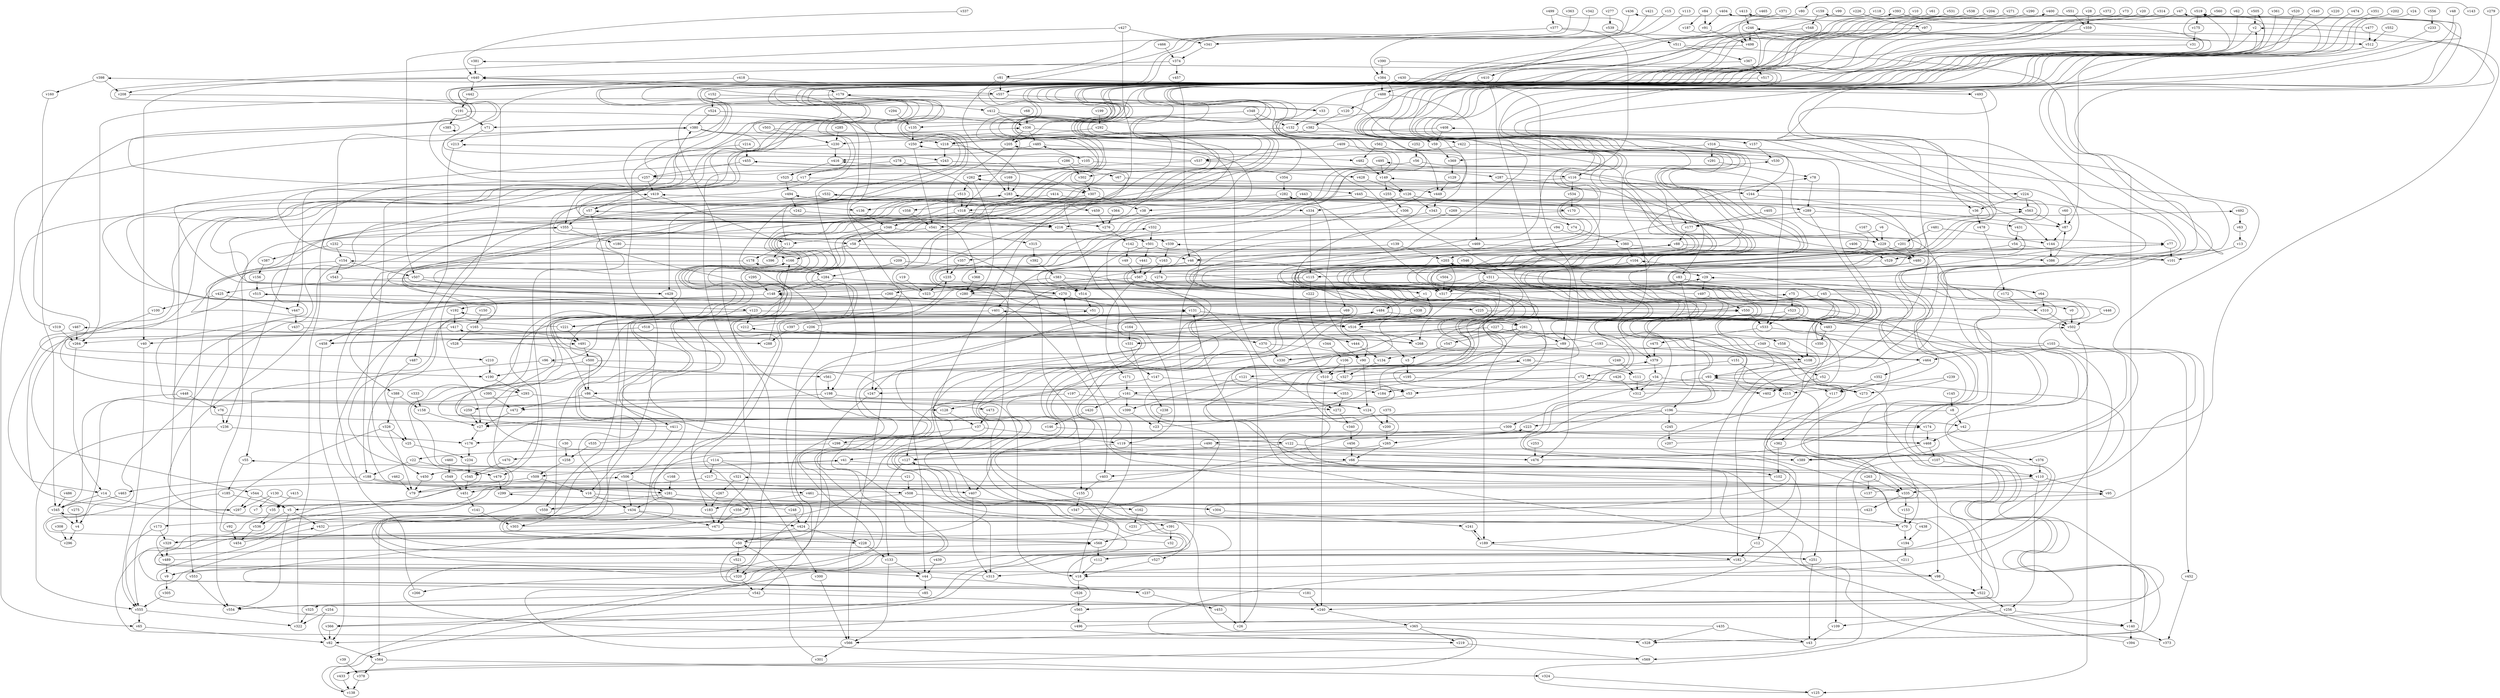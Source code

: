 // Benchmark game 853 - 570 vertices
// time_bound: 49
// targets: v437
digraph G {
    v0 [name="v0", player=0];
    v1 [name="v1", player=0];
    v2 [name="v2", player=0];
    v3 [name="v3", player=0];
    v4 [name="v4", player=0];
    v5 [name="v5", player=0];
    v6 [name="v6", player=0];
    v7 [name="v7", player=0];
    v8 [name="v8", player=1];
    v9 [name="v9", player=1];
    v10 [name="v10", player=0];
    v11 [name="v11", player=0];
    v12 [name="v12", player=1];
    v13 [name="v13", player=1];
    v14 [name="v14", player=0];
    v15 [name="v15", player=1];
    v16 [name="v16", player=0];
    v17 [name="v17", player=0];
    v18 [name="v18", player=0];
    v19 [name="v19", player=1];
    v20 [name="v20", player=1];
    v21 [name="v21", player=1];
    v22 [name="v22", player=0];
    v23 [name="v23", player=0];
    v24 [name="v24", player=0];
    v25 [name="v25", player=1];
    v26 [name="v26", player=1];
    v27 [name="v27", player=0];
    v28 [name="v28", player=0];
    v29 [name="v29", player=1];
    v30 [name="v30", player=1];
    v31 [name="v31", player=1];
    v32 [name="v32", player=1];
    v33 [name="v33", player=0];
    v34 [name="v34", player=0];
    v35 [name="v35", player=1];
    v36 [name="v36", player=1];
    v37 [name="v37", player=1];
    v38 [name="v38", player=0];
    v39 [name="v39", player=1];
    v40 [name="v40", player=1];
    v41 [name="v41", player=1];
    v42 [name="v42", player=1];
    v43 [name="v43", player=1];
    v44 [name="v44", player=1];
    v45 [name="v45", player=0];
    v46 [name="v46", player=1];
    v47 [name="v47", player=0];
    v48 [name="v48", player=1];
    v49 [name="v49", player=1];
    v50 [name="v50", player=1];
    v51 [name="v51", player=0];
    v52 [name="v52", player=1];
    v53 [name="v53", player=1];
    v54 [name="v54", player=0];
    v55 [name="v55", player=1];
    v56 [name="v56", player=0];
    v57 [name="v57", player=1];
    v58 [name="v58", player=0];
    v59 [name="v59", player=0];
    v60 [name="v60", player=0];
    v61 [name="v61", player=1];
    v62 [name="v62", player=0];
    v63 [name="v63", player=0];
    v64 [name="v64", player=1];
    v65 [name="v65", player=1];
    v66 [name="v66", player=1];
    v67 [name="v67", player=1];
    v68 [name="v68", player=0];
    v69 [name="v69", player=0];
    v70 [name="v70", player=1];
    v71 [name="v71", player=1];
    v72 [name="v72", player=0];
    v73 [name="v73", player=1];
    v74 [name="v74", player=0];
    v75 [name="v75", player=0];
    v76 [name="v76", player=1];
    v77 [name="v77", player=0];
    v78 [name="v78", player=0];
    v79 [name="v79", player=0];
    v80 [name="v80", player=0];
    v81 [name="v81", player=1];
    v82 [name="v82", player=0];
    v83 [name="v83", player=1];
    v84 [name="v84", player=1];
    v85 [name="v85", player=0];
    v86 [name="v86", player=0];
    v87 [name="v87", player=0];
    v88 [name="v88", player=0];
    v89 [name="v89", player=1];
    v90 [name="v90", player=1];
    v91 [name="v91", player=1];
    v92 [name="v92", player=0];
    v93 [name="v93", player=0];
    v94 [name="v94", player=0];
    v95 [name="v95", player=0];
    v96 [name="v96", player=1];
    v97 [name="v97", player=1];
    v98 [name="v98", player=0];
    v99 [name="v99", player=1];
    v100 [name="v100", player=1];
    v101 [name="v101", player=1];
    v102 [name="v102", player=0];
    v103 [name="v103", player=1];
    v104 [name="v104", player=0];
    v105 [name="v105", player=1];
    v106 [name="v106", player=0];
    v107 [name="v107", player=0];
    v108 [name="v108", player=0];
    v109 [name="v109", player=1];
    v110 [name="v110", player=0];
    v111 [name="v111", player=0];
    v112 [name="v112", player=1];
    v113 [name="v113", player=1];
    v114 [name="v114", player=0];
    v115 [name="v115", player=0];
    v116 [name="v116", player=0];
    v117 [name="v117", player=0];
    v118 [name="v118", player=1];
    v119 [name="v119", player=1];
    v120 [name="v120", player=0];
    v121 [name="v121", player=0];
    v122 [name="v122", player=1];
    v123 [name="v123", player=1];
    v124 [name="v124", player=0];
    v125 [name="v125", player=1];
    v126 [name="v126", player=0];
    v127 [name="v127", player=1];
    v128 [name="v128", player=1];
    v129 [name="v129", player=0];
    v130 [name="v130", player=0];
    v131 [name="v131", player=1];
    v132 [name="v132", player=0];
    v133 [name="v133", player=1];
    v134 [name="v134", player=0];
    v135 [name="v135", player=1];
    v136 [name="v136", player=0];
    v137 [name="v137", player=1];
    v138 [name="v138", player=0];
    v139 [name="v139", player=1];
    v140 [name="v140", player=0];
    v141 [name="v141", player=1];
    v142 [name="v142", player=0];
    v143 [name="v143", player=0];
    v144 [name="v144", player=0];
    v145 [name="v145", player=0];
    v146 [name="v146", player=0];
    v147 [name="v147", player=1];
    v148 [name="v148", player=0];
    v149 [name="v149", player=0];
    v150 [name="v150", player=0];
    v151 [name="v151", player=1];
    v152 [name="v152", player=1];
    v153 [name="v153", player=0];
    v154 [name="v154", player=0];
    v155 [name="v155", player=0];
    v156 [name="v156", player=1];
    v157 [name="v157", player=1];
    v158 [name="v158", player=0];
    v159 [name="v159", player=0];
    v160 [name="v160", player=1];
    v161 [name="v161", player=0];
    v162 [name="v162", player=1];
    v163 [name="v163", player=1];
    v164 [name="v164", player=1];
    v165 [name="v165", player=0];
    v166 [name="v166", player=1];
    v167 [name="v167", player=1];
    v168 [name="v168", player=0];
    v169 [name="v169", player=1];
    v170 [name="v170", player=0];
    v171 [name="v171", player=0];
    v172 [name="v172", player=0];
    v173 [name="v173", player=0];
    v174 [name="v174", player=0];
    v175 [name="v175", player=1];
    v176 [name="v176", player=0];
    v177 [name="v177", player=1];
    v178 [name="v178", player=1];
    v179 [name="v179", player=1];
    v180 [name="v180", player=1];
    v181 [name="v181", player=1];
    v182 [name="v182", player=0];
    v183 [name="v183", player=0];
    v184 [name="v184", player=1];
    v185 [name="v185", player=1];
    v186 [name="v186", player=0];
    v187 [name="v187", player=1];
    v188 [name="v188", player=1];
    v189 [name="v189", player=1];
    v190 [name="v190", player=0];
    v191 [name="v191", player=0];
    v192 [name="v192", player=0];
    v193 [name="v193", player=1];
    v194 [name="v194", player=0];
    v195 [name="v195", player=1];
    v196 [name="v196", player=1];
    v197 [name="v197", player=0];
    v198 [name="v198", player=0];
    v199 [name="v199", player=0];
    v200 [name="v200", player=0];
    v201 [name="v201", player=0];
    v202 [name="v202", player=1];
    v203 [name="v203", player=0];
    v204 [name="v204", player=1];
    v205 [name="v205", player=0];
    v206 [name="v206", player=1];
    v207 [name="v207", player=1];
    v208 [name="v208", player=0];
    v209 [name="v209", player=1];
    v210 [name="v210", player=1];
    v211 [name="v211", player=1];
    v212 [name="v212", player=1];
    v213 [name="v213", player=1];
    v214 [name="v214", player=0];
    v215 [name="v215", player=1];
    v216 [name="v216", player=0];
    v217 [name="v217", player=1];
    v218 [name="v218", player=0];
    v219 [name="v219", player=0];
    v220 [name="v220", player=0];
    v221 [name="v221", player=1];
    v222 [name="v222", player=0];
    v223 [name="v223", player=1];
    v224 [name="v224", player=0];
    v225 [name="v225", player=1];
    v226 [name="v226", player=0];
    v227 [name="v227", player=1];
    v228 [name="v228", player=0];
    v229 [name="v229", player=0];
    v230 [name="v230", player=0];
    v231 [name="v231", player=1];
    v232 [name="v232", player=0];
    v233 [name="v233", player=0];
    v234 [name="v234", player=0];
    v235 [name="v235", player=0];
    v236 [name="v236", player=1];
    v237 [name="v237", player=1];
    v238 [name="v238", player=0];
    v239 [name="v239", player=1];
    v240 [name="v240", player=1];
    v241 [name="v241", player=0];
    v242 [name="v242", player=1];
    v243 [name="v243", player=0];
    v244 [name="v244", player=0];
    v245 [name="v245", player=1];
    v246 [name="v246", player=0];
    v247 [name="v247", player=1];
    v248 [name="v248", player=1];
    v249 [name="v249", player=1];
    v250 [name="v250", player=1];
    v251 [name="v251", player=1];
    v252 [name="v252", player=1];
    v253 [name="v253", player=0];
    v254 [name="v254", player=0];
    v255 [name="v255", player=1];
    v256 [name="v256", player=1];
    v257 [name="v257", player=1];
    v258 [name="v258", player=0];
    v259 [name="v259", player=0];
    v260 [name="v260", player=1];
    v261 [name="v261", player=1];
    v262 [name="v262", player=1];
    v263 [name="v263", player=0];
    v264 [name="v264", player=0];
    v265 [name="v265", player=0];
    v266 [name="v266", player=0];
    v267 [name="v267", player=0];
    v268 [name="v268", player=0];
    v269 [name="v269", player=1];
    v270 [name="v270", player=1];
    v271 [name="v271", player=1];
    v272 [name="v272", player=0];
    v273 [name="v273", player=0];
    v274 [name="v274", player=0];
    v275 [name="v275", player=0];
    v276 [name="v276", player=0];
    v277 [name="v277", player=1];
    v278 [name="v278", player=1];
    v279 [name="v279", player=1];
    v280 [name="v280", player=0];
    v281 [name="v281", player=1];
    v282 [name="v282", player=0];
    v283 [name="v283", player=1];
    v284 [name="v284", player=0];
    v285 [name="v285", player=0];
    v286 [name="v286", player=1];
    v287 [name="v287", player=0];
    v288 [name="v288", player=1];
    v289 [name="v289", player=1];
    v290 [name="v290", player=0];
    v291 [name="v291", player=1];
    v292 [name="v292", player=0];
    v293 [name="v293", player=0];
    v294 [name="v294", player=0];
    v295 [name="v295", player=1];
    v296 [name="v296", player=1];
    v297 [name="v297", player=1];
    v298 [name="v298", player=1];
    v299 [name="v299", player=1];
    v300 [name="v300", player=0];
    v301 [name="v301", player=1];
    v302 [name="v302", player=0];
    v303 [name="v303", player=0];
    v304 [name="v304", player=1];
    v305 [name="v305", player=1];
    v306 [name="v306", player=0];
    v307 [name="v307", player=0];
    v308 [name="v308", player=0];
    v309 [name="v309", player=1];
    v310 [name="v310", player=0];
    v311 [name="v311", player=0];
    v312 [name="v312", player=1];
    v313 [name="v313", player=0];
    v314 [name="v314", player=1];
    v315 [name="v315", player=0];
    v316 [name="v316", player=0];
    v317 [name="v317", player=1];
    v318 [name="v318", player=0];
    v319 [name="v319", player=1];
    v320 [name="v320", player=1];
    v321 [name="v321", player=1];
    v322 [name="v322", player=0];
    v323 [name="v323", player=0];
    v324 [name="v324", player=1];
    v325 [name="v325", player=1];
    v326 [name="v326", player=1];
    v327 [name="v327", player=1];
    v328 [name="v328", player=1];
    v329 [name="v329", player=1];
    v330 [name="v330", player=0];
    v331 [name="v331", player=1];
    v332 [name="v332", player=0];
    v333 [name="v333", player=1];
    v334 [name="v334", player=1];
    v335 [name="v335", player=1];
    v336 [name="v336", player=1];
    v337 [name="v337", player=0];
    v338 [name="v338", player=1];
    v339 [name="v339", player=1];
    v340 [name="v340", player=0];
    v341 [name="v341", player=1];
    v342 [name="v342", player=1];
    v343 [name="v343", player=0];
    v344 [name="v344", player=0];
    v345 [name="v345", player=0];
    v346 [name="v346", player=1];
    v347 [name="v347", player=0];
    v348 [name="v348", player=0];
    v349 [name="v349", player=1];
    v350 [name="v350", player=1];
    v351 [name="v351", player=0];
    v352 [name="v352", player=1];
    v353 [name="v353", player=1];
    v354 [name="v354", player=0];
    v355 [name="v355", player=1];
    v356 [name="v356", player=0];
    v357 [name="v357", player=0];
    v358 [name="v358", player=1];
    v359 [name="v359", player=1];
    v360 [name="v360", player=0];
    v361 [name="v361", player=1];
    v362 [name="v362", player=1];
    v363 [name="v363", player=1];
    v364 [name="v364", player=1];
    v365 [name="v365", player=1];
    v366 [name="v366", player=1];
    v367 [name="v367", player=1];
    v368 [name="v368", player=0];
    v369 [name="v369", player=0];
    v370 [name="v370", player=0];
    v371 [name="v371", player=1];
    v372 [name="v372", player=0];
    v373 [name="v373", player=0];
    v374 [name="v374", player=0];
    v375 [name="v375", player=1];
    v376 [name="v376", player=1];
    v377 [name="v377", player=0];
    v378 [name="v378", player=1];
    v379 [name="v379", player=0];
    v380 [name="v380", player=0];
    v381 [name="v381", player=0];
    v382 [name="v382", player=1];
    v383 [name="v383", player=1];
    v384 [name="v384", player=0];
    v385 [name="v385", player=0];
    v386 [name="v386", player=1];
    v387 [name="v387", player=1];
    v388 [name="v388", player=0];
    v389 [name="v389", player=0];
    v390 [name="v390", player=0];
    v391 [name="v391", player=0];
    v392 [name="v392", player=1];
    v393 [name="v393", player=0];
    v394 [name="v394", player=1];
    v395 [name="v395", player=0];
    v396 [name="v396", player=1];
    v397 [name="v397", player=1];
    v398 [name="v398", player=0];
    v399 [name="v399", player=0];
    v400 [name="v400", player=0];
    v401 [name="v401", player=0];
    v402 [name="v402", player=1];
    v403 [name="v403", player=0];
    v404 [name="v404", player=0];
    v405 [name="v405", player=1];
    v406 [name="v406", player=1];
    v407 [name="v407", player=1];
    v408 [name="v408", player=0];
    v409 [name="v409", player=1];
    v410 [name="v410", player=1];
    v411 [name="v411", player=1];
    v412 [name="v412", player=0];
    v413 [name="v413", player=0];
    v414 [name="v414", player=0];
    v415 [name="v415", player=0];
    v416 [name="v416", player=1];
    v417 [name="v417", player=1];
    v418 [name="v418", player=0];
    v419 [name="v419", player=1];
    v420 [name="v420", player=0];
    v421 [name="v421", player=0];
    v422 [name="v422", player=0];
    v423 [name="v423", player=0];
    v424 [name="v424", player=1];
    v425 [name="v425", player=1];
    v426 [name="v426", player=0];
    v427 [name="v427", player=0];
    v428 [name="v428", player=0];
    v429 [name="v429", player=1];
    v430 [name="v430", player=0];
    v431 [name="v431", player=0];
    v432 [name="v432", player=0];
    v433 [name="v433", player=1];
    v434 [name="v434", player=0];
    v435 [name="v435", player=0];
    v436 [name="v436", player=1];
    v437 [name="v437", player=0, target=1];
    v438 [name="v438", player=1];
    v439 [name="v439", player=0];
    v440 [name="v440", player=0];
    v441 [name="v441", player=0];
    v442 [name="v442", player=0];
    v443 [name="v443", player=0];
    v444 [name="v444", player=0];
    v445 [name="v445", player=0];
    v446 [name="v446", player=0];
    v447 [name="v447", player=0];
    v448 [name="v448", player=0];
    v449 [name="v449", player=1];
    v450 [name="v450", player=0];
    v451 [name="v451", player=1];
    v452 [name="v452", player=0];
    v453 [name="v453", player=0];
    v454 [name="v454", player=1];
    v455 [name="v455", player=1];
    v456 [name="v456", player=1];
    v457 [name="v457", player=1];
    v458 [name="v458", player=1];
    v459 [name="v459", player=1];
    v460 [name="v460", player=1];
    v461 [name="v461", player=0];
    v462 [name="v462", player=0];
    v463 [name="v463", player=1];
    v464 [name="v464", player=1];
    v465 [name="v465", player=1];
    v466 [name="v466", player=1];
    v467 [name="v467", player=1];
    v468 [name="v468", player=1];
    v469 [name="v469", player=0];
    v470 [name="v470", player=1];
    v471 [name="v471", player=0];
    v472 [name="v472", player=1];
    v473 [name="v473", player=0];
    v474 [name="v474", player=0];
    v475 [name="v475", player=0];
    v476 [name="v476", player=0];
    v477 [name="v477", player=1];
    v478 [name="v478", player=0];
    v479 [name="v479", player=0];
    v480 [name="v480", player=1];
    v481 [name="v481", player=0];
    v482 [name="v482", player=1];
    v483 [name="v483", player=0];
    v484 [name="v484", player=1];
    v485 [name="v485", player=0];
    v486 [name="v486", player=0];
    v487 [name="v487", player=0];
    v488 [name="v488", player=0];
    v489 [name="v489", player=1];
    v490 [name="v490", player=0];
    v491 [name="v491", player=0];
    v492 [name="v492", player=1];
    v493 [name="v493", player=1];
    v494 [name="v494", player=0];
    v495 [name="v495", player=1];
    v496 [name="v496", player=0];
    v497 [name="v497", player=1];
    v498 [name="v498", player=1];
    v499 [name="v499", player=1];
    v500 [name="v500", player=1];
    v501 [name="v501", player=1];
    v502 [name="v502", player=1];
    v503 [name="v503", player=0];
    v504 [name="v504", player=0];
    v505 [name="v505", player=1];
    v506 [name="v506", player=1];
    v507 [name="v507", player=0];
    v508 [name="v508", player=0];
    v509 [name="v509", player=1];
    v510 [name="v510", player=1];
    v511 [name="v511", player=0];
    v512 [name="v512", player=0];
    v513 [name="v513", player=1];
    v514 [name="v514", player=0];
    v515 [name="v515", player=0];
    v516 [name="v516", player=1];
    v517 [name="v517", player=1];
    v518 [name="v518", player=0];
    v519 [name="v519", player=0];
    v520 [name="v520", player=1];
    v521 [name="v521", player=1];
    v522 [name="v522", player=0];
    v523 [name="v523", player=0];
    v524 [name="v524", player=0];
    v525 [name="v525", player=0];
    v526 [name="v526", player=1];
    v527 [name="v527", player=0];
    v528 [name="v528", player=0];
    v529 [name="v529", player=0];
    v530 [name="v530", player=1];
    v531 [name="v531", player=0];
    v532 [name="v532", player=1];
    v533 [name="v533", player=1];
    v534 [name="v534", player=1];
    v535 [name="v535", player=0];
    v536 [name="v536", player=0];
    v537 [name="v537", player=0];
    v538 [name="v538", player=0];
    v539 [name="v539", player=1];
    v540 [name="v540", player=1];
    v541 [name="v541", player=0];
    v542 [name="v542", player=1];
    v543 [name="v543", player=0];
    v544 [name="v544", player=1];
    v545 [name="v545", player=0];
    v546 [name="v546", player=1];
    v547 [name="v547", player=0];
    v548 [name="v548", player=0];
    v549 [name="v549", player=1];
    v550 [name="v550", player=1];
    v551 [name="v551", player=1];
    v552 [name="v552", player=0];
    v553 [name="v553", player=1];
    v554 [name="v554", player=1];
    v555 [name="v555", player=1];
    v556 [name="v556", player=0];
    v557 [name="v557", player=1];
    v558 [name="v558", player=0];
    v559 [name="v559", player=1];
    v560 [name="v560", player=0];
    v561 [name="v561", player=0];
    v562 [name="v562", player=0];
    v563 [name="v563", player=0];
    v564 [name="v564", player=0];
    v565 [name="v565", player=0];
    v566 [name="v566", player=1];
    v567 [name="v567", player=0];
    v568 [name="v568", player=1];
    v569 [name="v569", player=0];

    v0 -> v502;
    v1 -> v484;
    v2 -> v247 [constraint="t >= 1"];
    v3 -> v195;
    v4 -> v296;
    v5 -> v432;
    v6 -> v123 [constraint="t >= 4"];
    v7 -> v213 [constraint="t < 9"];
    v8 -> v522 [constraint="t >= 5"];
    v9 -> v381 [constraint="t >= 4"];
    v10 -> v339 [constraint="t >= 5"];
    v11 -> v436 [constraint="t < 8"];
    v12 -> v182;
    v13 -> v101;
    v14 -> v297;
    v15 -> v116 [constraint="t >= 1"];
    v16 -> v9 [constraint="t mod 2 == 1"];
    v17 -> v307;
    v18 -> v270;
    v19 -> v323;
    v20 -> v110 [constraint="t >= 4"];
    v21 -> v51 [constraint="t < 13"];
    v22 -> v479;
    v23 -> v77 [constraint="t mod 3 == 2"];
    v24 -> v244 [constraint="t >= 2"];
    v25 -> v234;
    v26 -> v131;
    v27 -> v176;
    v28 -> v359;
    v29 -> v497;
    v30 -> v258;
    v31 -> v251 [constraint="t mod 2 == 0"];
    v32 -> v506 [constraint="t < 13"];
    v33 -> v132;
    v34 -> v312;
    v35 -> v536;
    v36 -> v478;
    v37 -> v119;
    v38 -> v216;
    v39 -> v378;
    v40 -> v555;
    v41 -> v450;
    v42 -> v186 [constraint="t < 15"];
    v43 -> v205 [constraint="t >= 4"];
    v44 -> v237;
    v45 -> v379;
    v46 -> v401;
    v47 -> v96 [constraint="t >= 1"];
    v48 -> v325 [constraint="t mod 5 == 0"];
    v49 -> v567;
    v50 -> v379 [constraint="t mod 4 == 3"];
    v51 -> v455 [constraint="t >= 2"];
    v52 -> v402;
    v53 -> v138 [constraint="t < 9"];
    v54 -> v529;
    v55 -> v185;
    v56 -> v302;
    v57 -> v355;
    v58 -> v166;
    v59 -> v369;
    v60 -> v87;
    v61 -> v525 [constraint="t >= 3"];
    v62 -> v550 [constraint="t >= 2"];
    v63 -> v13;
    v64 -> v419 [constraint="t >= 4"];
    v65 -> v82;
    v66 -> v403;
    v67 -> v273 [constraint="t mod 2 == 0"];
    v68 -> v336;
    v69 -> v44 [constraint="t >= 2"];
    v70 -> v492 [constraint="t < 10"];
    v71 -> v213;
    v72 -> v86;
    v73 -> v205 [constraint="t >= 2"];
    v74 -> v360;
    v75 -> v523;
    v76 -> v236;
    v77 -> v353 [constraint="t mod 5 == 2"];
    v78 -> v289;
    v79 -> v339 [constraint="t < 5"];
    v80 -> v57 [constraint="t >= 3"];
    v81 -> v493;
    v82 -> v564;
    v83 -> v328 [constraint="t < 13"];
    v84 -> v187;
    v85 -> v235 [constraint="t < 6"];
    v86 -> v472;
    v87 -> v144;
    v88 -> v12;
    v89 -> v320 [constraint="t mod 2 == 0"];
    v90 -> v124;
    v91 -> v498 [constraint="t < 10"];
    v92 -> v454;
    v93 -> v309;
    v94 -> v229;
    v95 -> v282 [constraint="t mod 5 == 0"];
    v96 -> v55;
    v97 -> v210 [constraint="t >= 1"];
    v98 -> v467 [constraint="t mod 5 == 1"];
    v99 -> v544 [constraint="t >= 5"];
    v100 -> v190 [constraint="t mod 3 == 0"];
    v101 -> v57 [constraint="t < 6"];
    v102 -> v148 [constraint="t < 5"];
    v103 -> v2 [constraint="t < 12"];
    v104 -> v115 [constraint="t < 10"];
    v105 -> v485 [constraint="t mod 4 == 0"];
    v106 -> v510;
    v107 -> v110;
    v108 -> v366 [constraint="t < 15"];
    v109 -> v43;
    v110 -> v256;
    v111 -> v312;
    v112 -> v401 [constraint="t < 12"];
    v113 -> v384 [constraint="t mod 4 == 2"];
    v114 -> v509;
    v115 -> v237 [constraint="t < 13"];
    v116 -> v534;
    v117 -> v362;
    v118 -> v270 [constraint="t < 15"];
    v119 -> v476;
    v120 -> v382;
    v121 -> v184;
    v122 -> v335;
    v123 -> v261;
    v124 -> v200;
    v125 -> v321 [constraint="t >= 4"];
    v126 -> v121 [constraint="t < 12"];
    v127 -> v133;
    v128 -> v37;
    v129 -> v449;
    v130 -> v7;
    v131 -> v221;
    v132 -> v189;
    v133 -> v44;
    v134 -> v327;
    v135 -> v250;
    v136 -> v346;
    v137 -> v29 [constraint="t mod 2 == 1"];
    v138 -> v250 [constraint="t mod 4 == 1"];
    v139 -> v203;
    v140 -> v394;
    v141 -> v303;
    v142 -> v52 [constraint="t >= 4"];
    v143 -> v80 [constraint="t mod 3 == 0"];
    v144 -> v386;
    v145 -> v8;
    v146 -> v389 [constraint="t mod 2 == 1"];
    v147 -> v53;
    v148 -> v192;
    v149 -> v255;
    v150 -> v165;
    v151 -> v215;
    v152 -> v468 [constraint="t mod 2 == 0"];
    v153 -> v70;
    v154 -> v507;
    v155 -> v347;
    v156 -> v515;
    v157 -> v530;
    v158 -> v27;
    v159 -> v548;
    v160 -> v345;
    v161 -> v420;
    v162 -> v231;
    v163 -> v332 [constraint="t mod 4 == 3"];
    v164 -> v331;
    v165 -> v491;
    v166 -> v479;
    v167 -> v229;
    v168 -> v281;
    v169 -> v283;
    v170 -> v64 [constraint="t < 13"];
    v171 -> v161;
    v172 -> v502;
    v173 -> v555;
    v174 -> v468;
    v175 -> v31;
    v176 -> v234;
    v177 -> v88;
    v178 -> v388 [constraint="t >= 2"];
    v179 -> v412;
    v180 -> v458 [constraint="t mod 3 == 0"];
    v181 -> v550 [constraint="t mod 5 == 3"];
    v182 -> v313;
    v183 -> v471;
    v184 -> v419 [constraint="t mod 3 == 0"];
    v185 -> v5;
    v186 -> v510;
    v187 -> v219 [constraint="t >= 4"];
    v188 -> v35 [constraint="t >= 1"];
    v189 -> v241;
    v190 -> v293;
    v191 -> v128 [constraint="t >= 2"];
    v192 -> v417;
    v193 -> v154 [constraint="t < 14"];
    v194 -> v211;
    v195 -> v161;
    v196 -> v245;
    v197 -> v124;
    v198 -> v472;
    v199 -> v292;
    v200 -> v265;
    v201 -> v176 [constraint="t < 11"];
    v202 -> v280 [constraint="t >= 5"];
    v203 -> v317;
    v204 -> v391 [constraint="t mod 5 == 3"];
    v205 -> v235;
    v206 -> v1 [constraint="t >= 4"];
    v207 -> v2 [constraint="t >= 5"];
    v208 -> v224 [constraint="t >= 1"];
    v209 -> v329 [constraint="t < 14"];
    v210 -> v190;
    v211 -> v433 [constraint="t >= 3"];
    v212 -> v505 [constraint="t mod 2 == 1"];
    v213 -> v450;
    v214 -> v16;
    v215 -> v47 [constraint="t mod 5 == 4"];
    v216 -> v501;
    v217 -> v407;
    v218 -> v243;
    v219 -> v569;
    v220 -> v464 [constraint="t >= 2"];
    v221 -> v393 [constraint="t mod 2 == 0"];
    v222 -> v90;
    v223 -> v265;
    v224 -> v563;
    v225 -> v112 [constraint="t < 14"];
    v226 -> v97;
    v227 -> v331;
    v228 -> v416 [constraint="t >= 1"];
    v229 -> v480;
    v230 -> v310 [constraint="t < 6"];
    v231 -> v563 [constraint="t mod 2 == 0"];
    v232 -> v154;
    v233 -> v273 [constraint="t < 10"];
    v234 -> v545;
    v235 -> v323;
    v236 -> v176;
    v237 -> v453;
    v238 -> v23;
    v239 -> v215;
    v240 -> v365;
    v241 -> v189;
    v242 -> v487;
    v243 -> v67;
    v244 -> v87 [constraint="t mod 2 == 1"];
    v245 -> v207;
    v246 -> v449 [constraint="t >= 2"];
    v247 -> v542;
    v248 -> v174 [constraint="t mod 5 == 0"];
    v249 -> v111;
    v250 -> v541;
    v251 -> v43;
    v252 -> v56;
    v253 -> v476;
    v254 -> v322;
    v255 -> v306;
    v256 -> v140;
    v257 -> v445;
    v258 -> v509;
    v259 -> v27;
    v260 -> v225;
    v261 -> v89;
    v262 -> v513;
    v263 -> v335;
    v264 -> v14;
    v265 -> v228 [constraint="t < 10"];
    v266 -> v355;
    v267 -> v183;
    v268 -> v29 [constraint="t >= 4"];
    v269 -> v510;
    v270 -> v251 [constraint="t mod 2 == 1"];
    v271 -> v59 [constraint="t mod 4 == 2"];
    v272 -> v340;
    v273 -> v178 [constraint="t < 11"];
    v274 -> v519 [constraint="t mod 2 == 1"];
    v275 -> v4;
    v276 -> v142;
    v277 -> v539;
    v278 -> v318;
    v279 -> v18 [constraint="t mod 5 == 2"];
    v280 -> v470 [constraint="t mod 4 == 3"];
    v281 -> v304;
    v282 -> v318;
    v283 -> v334;
    v284 -> v270;
    v285 -> v230;
    v286 -> v177;
    v287 -> v366 [constraint="t mod 2 == 0"];
    v288 -> v166;
    v289 -> v108;
    v290 -> v429 [constraint="t < 15"];
    v291 -> v78;
    v292 -> v272;
    v293 -> v473;
    v294 -> v135;
    v295 -> v148;
    v296 -> v484 [constraint="t < 5"];
    v297 -> v502 [constraint="t >= 2"];
    v298 -> v66;
    v299 -> v93 [constraint="t mod 4 == 3"];
    v300 -> v566;
    v301 -> v50;
    v302 -> v307;
    v303 -> v532 [constraint="t >= 4"];
    v304 -> v241;
    v305 -> v555;
    v306 -> v293 [constraint="t >= 5"];
    v307 -> v38;
    v308 -> v296;
    v309 -> v490;
    v310 -> v166 [constraint="t < 12"];
    v311 -> v268;
    v312 -> v192 [constraint="t mod 3 == 0"];
    v313 -> v568 [constraint="t mod 5 == 3"];
    v314 -> v42 [constraint="t < 11"];
    v315 -> v392;
    v316 -> v369;
    v317 -> v104 [constraint="t >= 2"];
    v318 -> v216;
    v319 -> v283 [constraint="t < 6"];
    v320 -> v266;
    v321 -> v267;
    v322 -> v380;
    v323 -> v246 [constraint="t >= 1"];
    v324 -> v125;
    v325 -> v322;
    v326 -> v568 [constraint="t >= 2"];
    v327 -> v495 [constraint="t < 5"];
    v328 -> v262 [constraint="t < 10"];
    v329 -> v489;
    v330 -> v417 [constraint="t >= 5"];
    v331 -> v238;
    v332 -> v501;
    v333 -> v158;
    v334 -> v115;
    v335 -> v423;
    v336 -> v485;
    v337 -> v440 [constraint="t < 6"];
    v338 -> v516;
    v339 -> v163;
    v340 -> v456;
    v341 -> v374;
    v342 -> v81 [constraint="t >= 2"];
    v343 -> v541;
    v344 -> v106;
    v345 -> v4;
    v346 -> v247;
    v347 -> v78 [constraint="t >= 3"];
    v348 -> v53;
    v349 -> v464;
    v350 -> v203 [constraint="t < 10"];
    v351 -> v27 [constraint="t mod 3 == 2"];
    v352 -> v117;
    v353 -> v272;
    v354 -> v282;
    v355 -> v554;
    v356 -> v471;
    v357 -> v235;
    v358 -> v541;
    v359 -> v461 [constraint="t >= 5"];
    v360 -> v480;
    v361 -> v173 [constraint="t < 11"];
    v362 -> v102;
    v363 -> v33 [constraint="t >= 4"];
    v364 -> v276;
    v365 -> v328;
    v366 -> v82;
    v367 -> v166 [constraint="t < 15"];
    v368 -> v280;
    v369 -> v129;
    v370 -> v90;
    v371 -> v422 [constraint="t mod 3 == 2"];
    v372 -> v514 [constraint="t < 10"];
    v373 -> v88 [constraint="t mod 3 == 1"];
    v374 -> v457;
    v375 -> v200;
    v376 -> v110;
    v377 -> v116;
    v378 -> v138;
    v379 -> v34;
    v380 -> v276 [constraint="t mod 3 == 1"];
    v381 -> v440;
    v382 -> v157;
    v383 -> v514;
    v384 -> v71 [constraint="t >= 2"];
    v385 -> v385;
    v386 -> v87;
    v387 -> v156;
    v388 -> v326;
    v389 -> v283 [constraint="t >= 4"];
    v390 -> v140 [constraint="t < 12"];
    v391 -> v568;
    v392 -> v383;
    v393 -> v122 [constraint="t >= 5"];
    v394 -> v149 [constraint="t mod 4 == 2"];
    v395 -> v472;
    v396 -> v408 [constraint="t >= 1"];
    v397 -> v131 [constraint="t < 11"];
    v398 -> v208;
    v399 -> v23;
    v400 -> v565 [constraint="t mod 2 == 0"];
    v401 -> v516;
    v402 -> v494 [constraint="t mod 5 == 1"];
    v403 -> v155;
    v404 -> v91 [constraint="t mod 2 == 1"];
    v405 -> v177;
    v406 -> v529;
    v407 -> v313;
    v408 -> v250 [constraint="t mod 5 == 0"];
    v409 -> v379;
    v410 -> v89;
    v411 -> v75 [constraint="t mod 2 == 0"];
    v412 -> v458 [constraint="t mod 2 == 1"];
    v413 -> v246;
    v414 -> v317;
    v415 -> v35;
    v416 -> v525;
    v417 -> v288;
    v418 -> v557;
    v419 -> v11;
    v420 -> v146;
    v421 -> v243 [constraint="t < 10"];
    v422 -> v537;
    v423 -> v299 [constraint="t < 15"];
    v424 -> v50;
    v425 -> v447;
    v426 -> v312;
    v427 -> v147;
    v428 -> v126;
    v429 -> v400 [constraint="t mod 3 == 0"];
    v430 -> v476;
    v431 -> v54;
    v432 -> v70 [constraint="t < 10"];
    v433 -> v345 [constraint="t < 13"];
    v434 -> v564;
    v435 -> v41 [constraint="t >= 3"];
    v436 -> v224 [constraint="t >= 1"];
    v437 -> v329 [constraint="t mod 2 == 1"];
    v438 -> v95 [constraint="t < 5"];
    v439 -> v44;
    v440 -> v179;
    v441 -> v567;
    v442 -> v191;
    v443 -> v90;
    v444 -> v134;
    v445 -> v86;
    v446 -> v380 [constraint="t >= 4"];
    v447 -> v437;
    v448 -> v76;
    v449 -> v343;
    v450 -> v79;
    v451 -> v141;
    v452 -> v373;
    v453 -> v26;
    v454 -> v432 [constraint="t < 7"];
    v455 -> v307;
    v456 -> v66;
    v457 -> v46;
    v458 -> v82;
    v459 -> v276;
    v460 -> v549;
    v461 -> v183;
    v462 -> v79;
    v463 -> v345;
    v464 -> v179 [constraint="t >= 5"];
    v465 -> v498 [constraint="t >= 4"];
    v466 -> v374;
    v467 -> v264;
    v468 -> v109;
    v469 -> v407;
    v470 -> v545;
    v471 -> v568;
    v472 -> v27;
    v473 -> v37;
    v474 -> v259 [constraint="t >= 5"];
    v475 -> v379;
    v476 -> v398 [constraint="t >= 4"];
    v477 -> v413 [constraint="t < 9"];
    v478 -> v172;
    v479 -> v299;
    v480 -> v148 [constraint="t >= 3"];
    v481 -> v201;
    v482 -> v149;
    v483 -> v350;
    v484 -> v221;
    v485 -> v482;
    v486 -> v345;
    v487 -> v25;
    v488 -> v469;
    v489 -> v127 [constraint="t mod 3 == 1"];
    v490 -> v41;
    v491 -> v500;
    v492 -> v63;
    v493 -> v144;
    v494 -> v242;
    v495 -> v149;
    v496 -> v515 [constraint="t < 15"];
    v497 -> v530 [constraint="t mod 4 == 2"];
    v498 -> v136 [constraint="t >= 5"];
    v499 -> v410 [constraint="t mod 3 == 2"];
    v500 -> v190;
    v501 -> v527;
    v502 -> v125;
    v503 -> v122 [constraint="t >= 3"];
    v504 -> v317;
    v505 -> v2;
    v506 -> v281;
    v507 -> v82 [constraint="t < 5"];
    v508 -> v162;
    v509 -> v79;
    v510 -> v451 [constraint="t >= 4"];
    v511 -> v389 [constraint="t >= 5"];
    v512 -> v87;
    v513 -> v318;
    v514 -> v51;
    v515 -> v508 [constraint="t >= 2"];
    v516 -> v268;
    v517 -> v14 [constraint="t >= 4"];
    v518 -> v264;
    v519 -> v175;
    v520 -> v335 [constraint="t mod 4 == 3"];
    v521 -> v320;
    v522 -> v55 [constraint="t mod 4 == 1"];
    v523 -> v483;
    v524 -> v380;
    v525 -> v108 [constraint="t < 9"];
    v526 -> v565;
    v527 -> v18;
    v528 -> v491 [constraint="t < 11"];
    v529 -> v376 [constraint="t < 10"];
    v530 -> v519 [constraint="t >= 3"];
    v531 -> v216 [constraint="t mod 2 == 1"];
    v532 -> v459;
    v533 -> v117;
    v534 -> v170;
    v535 -> v223 [constraint="t mod 4 == 1"];
    v536 -> v454;
    v537 -> v336 [constraint="t < 7"];
    v538 -> v128 [constraint="t mod 5 == 1"];
    v539 -> v511;
    v540 -> v77 [constraint="t mod 3 == 0"];
    v541 -> v11;
    v542 -> v554;
    v543 -> v268 [constraint="t mod 5 == 4"];
    v544 -> v297;
    v545 -> v451;
    v546 -> v311;
    v547 -> v3;
    v548 -> v355 [constraint="t >= 5"];
    v549 -> v451;
    v550 -> v533;
    v551 -> v359;
    v552 -> v512;
    v553 -> v554;
    v554 -> v404 [constraint="t >= 4"];
    v555 -> v65;
    v556 -> v233;
    v557 -> v320;
    v558 -> v108;
    v559 -> v159 [constraint="t < 8"];
    v560 -> v124 [constraint="t mod 3 == 0"];
    v561 -> v198;
    v562 -> v449;
    v563 -> v87;
    v564 -> v324;
    v565 -> v496;
    v566 -> v301;
    v567 -> v260;
    v568 -> v112;
    v569 -> v212 [constraint="t >= 5"];
    v445 -> v563;
    v284 -> v148;
    v147 -> v128;
    v261 -> v547;
    v348 -> v132;
    v409 -> v537;
    v193 -> v464;
    v481 -> v144;
    v185 -> v555;
    v186 -> v111;
    v323 -> v440;
    v86 -> v411;
    v116 -> v244;
    v497 -> v550;
    v417 -> v40;
    v227 -> v558;
    v260 -> v458;
    v319 -> v264;
    v336 -> v205;
    v246 -> v498;
    v564 -> v378;
    v533 -> v475;
    v54 -> v101;
    v292 -> v218;
    v523 -> v533;
    v105 -> v198;
    v77 -> v101;
    v206 -> v458;
    v507 -> v425;
    v58 -> v155;
    v114 -> v217;
    v412 -> v336;
    v154 -> v553;
    v239 -> v273;
    v106 -> v327;
    v510 -> v53;
    v429 -> v183;
    v110 -> v335;
    v525 -> v494;
    v232 -> v387;
    v506 -> v434;
    v221 -> v491;
    v469 -> v386;
    v508 -> v356;
    v123 -> v545;
    v45 -> v0;
    v70 -> v194;
    v360 -> v104;
    v196 -> v223;
    v438 -> v194;
    v11 -> v178;
    v193 -> v330;
    v34 -> v215;
    v133 -> v566;
    v544 -> v5;
    v230 -> v416;
    v567 -> v26;
    v224 -> v36;
    v209 -> v284;
    v11 -> v396;
    v121 -> v399;
    v365 -> v219;
    v311 -> v317;
    v83 -> v196;
    v243 -> v257;
    v309 -> v468;
    v289 -> v431;
    v490 -> v389;
    v242 -> v216;
    v263 -> v137;
    v355 -> v58;
    v257 -> v419;
    v377 -> v341;
    v484 -> v522;
    v440 -> v442;
    v501 -> v441;
    v500 -> v566;
    v257 -> v447;
    v131 -> v516;
    v123 -> v212;
    v262 -> v280;
    v130 -> v297;
    v468 -> v107;
    v22 -> v188;
    v455 -> v257;
    v461 -> v313;
    v152 -> v524;
    v126 -> v334;
    v18 -> v526;
    v422 -> v93;
    v464 -> v352;
    v103 -> v464;
    v96 -> v561;
    v346 -> v58;
    v374 -> v440;
    v232 -> v46;
    v434 -> v471;
    v434 -> v424;
    v248 -> v424;
    v293 -> v4;
    v326 -> v79;
    v81 -> v105;
    v163 -> v274;
    v114 -> v300;
    v537 -> v287;
    v191 -> v71;
    v446 -> v502;
    v57 -> v368;
    v108 -> v93;
    v161 -> v272;
    v17 -> v236;
    v94 -> v119;
    v567 -> v1;
    v197 -> v127;
    v126 -> v343;
    v50 -> v521;
    v567 -> v171;
    v382 -> v230;
    v126 -> v289;
    v435 -> v328;
    v320 -> v542;
    v195 -> v251;
    v427 -> v507;
    v98 -> v522;
    v261 -> v189;
    v316 -> v291;
    v557 -> v33;
    v115 -> v222;
    v316 -> v140;
    v81 -> v557;
    v343 -> v83;
    v348 -> v135;
    v236 -> v555;
    v326 -> v25;
    v206 -> v444;
    v196 -> v27;
    v289 -> v177;
    v6 -> v229;
    v154 -> v543;
    v189 -> v182;
    v41 -> v240;
    v418 -> v27;
    v380 -> v283;
    v488 -> v120;
    v401 -> v303;
    v46 -> v69;
    v537 -> v262;
    v510 -> v240;
    v524 -> v44;
    v265 -> v66;
    v419 -> v57;
    v433 -> v138;
    v188 -> v281;
    v535 -> v258;
    v21 -> v508;
    v161 -> v399;
    v555 -> v322;
    v282 -> v170;
    v435 -> v43;
    v142 -> v49;
    v500 -> v86;
    v69 -> v3;
    v182 -> v98;
    v391 -> v32;
    v122 -> v127;
    v139 -> v46;
    v541 -> v315;
    v64 -> v310;
    v203 -> v29;
    v367 -> v517;
    v261 -> v331;
    v365 -> v566;
    v388 -> v158;
    v163 -> v567;
    v119 -> v127;
    v448 -> v345;
    v196 -> v174;
    v523 -> v516;
    v443 -> v38;
    v355 -> v180;
    v148 -> v403;
    v181 -> v240;
    v72 -> v402;
    v151 -> v72;
    v42 -> v468;
    v5 -> v536;
    v9 -> v305;
    v522 -> v256;
    v370 -> v330;
    v377 -> v512;
    v270 -> v131;
    v501 -> v514;
    v311 -> v64;
    v214 -> v455;
    v198 -> v18;
    v281 -> v559;
    v286 -> v302;
    v430 -> v557;
    v103 -> v452;
    v380 -> v218;
    v201 -> v480;
    v93 -> v117;
    v228 -> v133;
    v440 -> v40;
    v542 -> v240;
    v179 -> v264;
    v256 -> v109;
    v165 -> v528;
    v489 -> v9;
    v509 -> v16;
    v188 -> v463;
    v398 -> v160;
    v110 -> v95;
    v8 -> v42;
    v191 -> v385;
    v471 -> v329;
    v310 -> v502;
    v298 -> v22;
    v34 -> v184;
    v380 -> v65;
    v173 -> v329;
    v349 -> v134;
    v485 -> v416;
    v477 -> v512;
    v57 -> v559;
    v411 -> v506;
    v408 -> v59;
    v390 -> v384;
    v511 -> v367;
    v56 -> v533;
    v346 -> v182;
    v217 -> v5;
    v149 -> v126;
    v278 -> v17;
    v383 -> v317;
    v425 -> v100;
    v424 -> v228;
    v499 -> v377;
    v318 -> v346;
    v283 -> v429;
    v130 -> v304;
    v532 -> v489;
    v513 -> v424;
    v14 -> v345;
    v307 -> v358;
    v166 -> v284;
    v562 -> v482;
    v72 -> v247;
    v518 -> v370;
    v16 -> v434;
    v336 -> v36;
    v37 -> v298;
    v307 -> v407;
    v218 -> v283;
    v507 -> v429;
    v269 -> v74;
    v132 -> v218;
    v397 -> v288;
    v116 -> v188;
    v107 -> v569;
    v84 -> v91;
    v384 -> v488;
    v427 -> v341;
    v88 -> v203;
    v112 -> v18;
    v66 -> v102;
    v440 -> v208;
    v105 -> v428;
    v140 -> v373;
    v503 -> v230;
    v72 -> v70;
    v254 -> v82;
    v281 -> v434;
    v225 -> v261;
    v335 -> v153;
    v44 -> v85;
    v410 -> v488;
    v360 -> v357;
    v286 -> v471;
    v414 -> v136;
    v114 -> v98;
    v5 -> v554;
    v383 -> v280;
}
